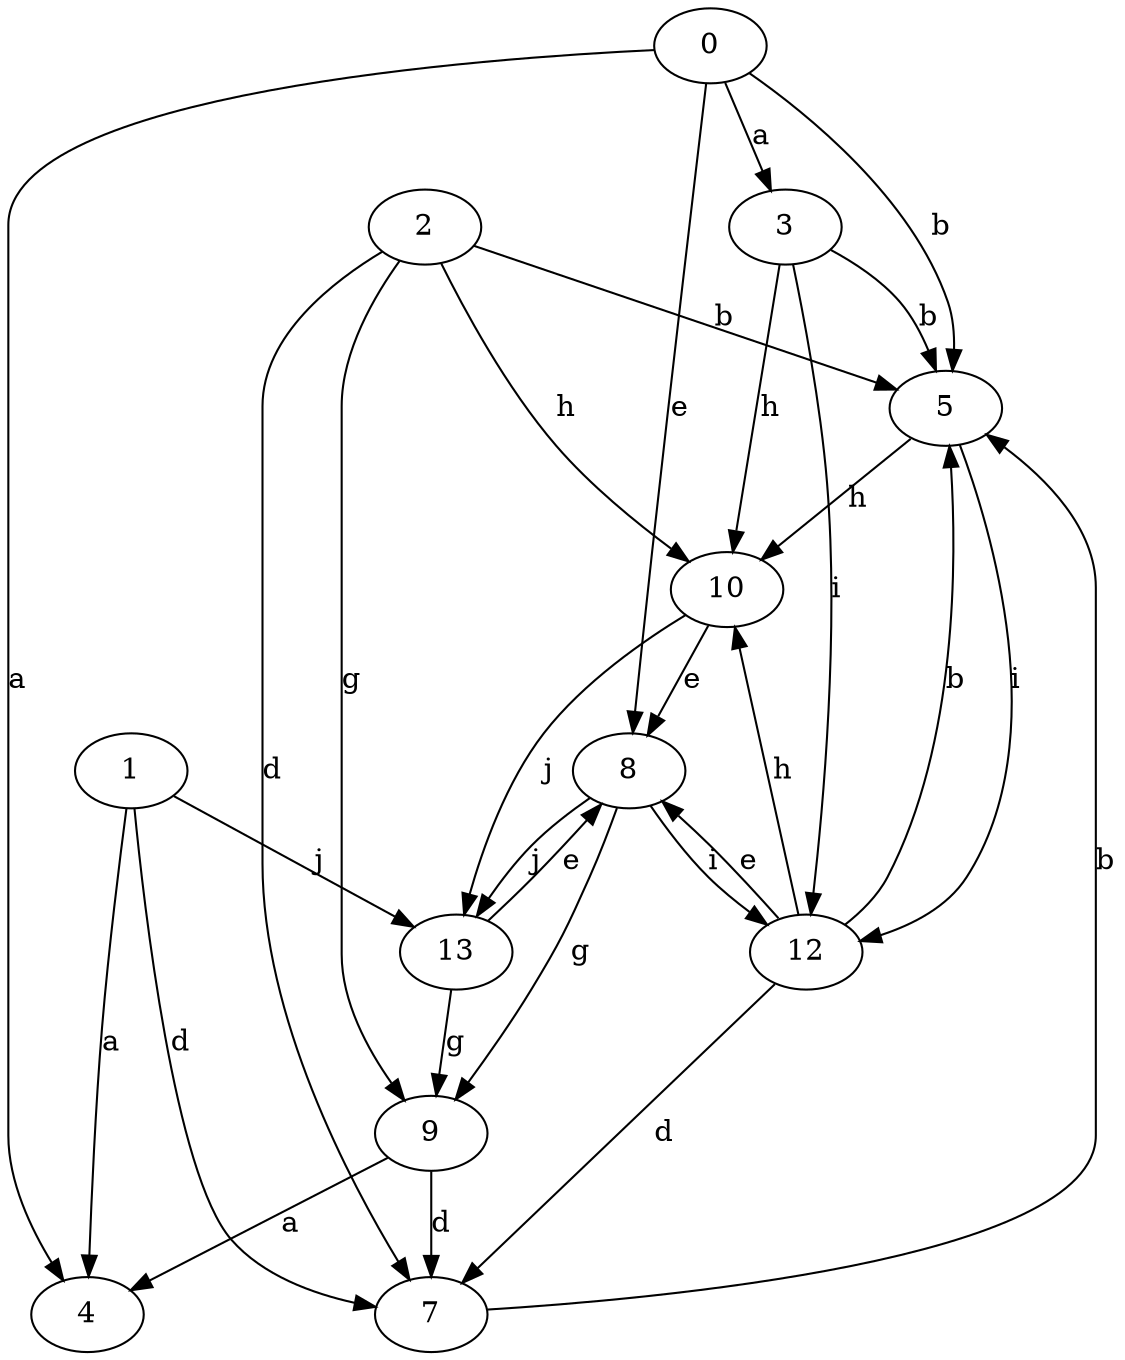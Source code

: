 strict digraph  {
3;
4;
5;
7;
0;
1;
8;
9;
10;
2;
12;
13;
3 -> 5  [label=b];
3 -> 10  [label=h];
3 -> 12  [label=i];
5 -> 10  [label=h];
5 -> 12  [label=i];
7 -> 5  [label=b];
0 -> 3  [label=a];
0 -> 4  [label=a];
0 -> 5  [label=b];
0 -> 8  [label=e];
1 -> 4  [label=a];
1 -> 7  [label=d];
1 -> 13  [label=j];
8 -> 9  [label=g];
8 -> 12  [label=i];
8 -> 13  [label=j];
9 -> 4  [label=a];
9 -> 7  [label=d];
10 -> 8  [label=e];
10 -> 13  [label=j];
2 -> 5  [label=b];
2 -> 7  [label=d];
2 -> 9  [label=g];
2 -> 10  [label=h];
12 -> 5  [label=b];
12 -> 7  [label=d];
12 -> 8  [label=e];
12 -> 10  [label=h];
13 -> 8  [label=e];
13 -> 9  [label=g];
}
